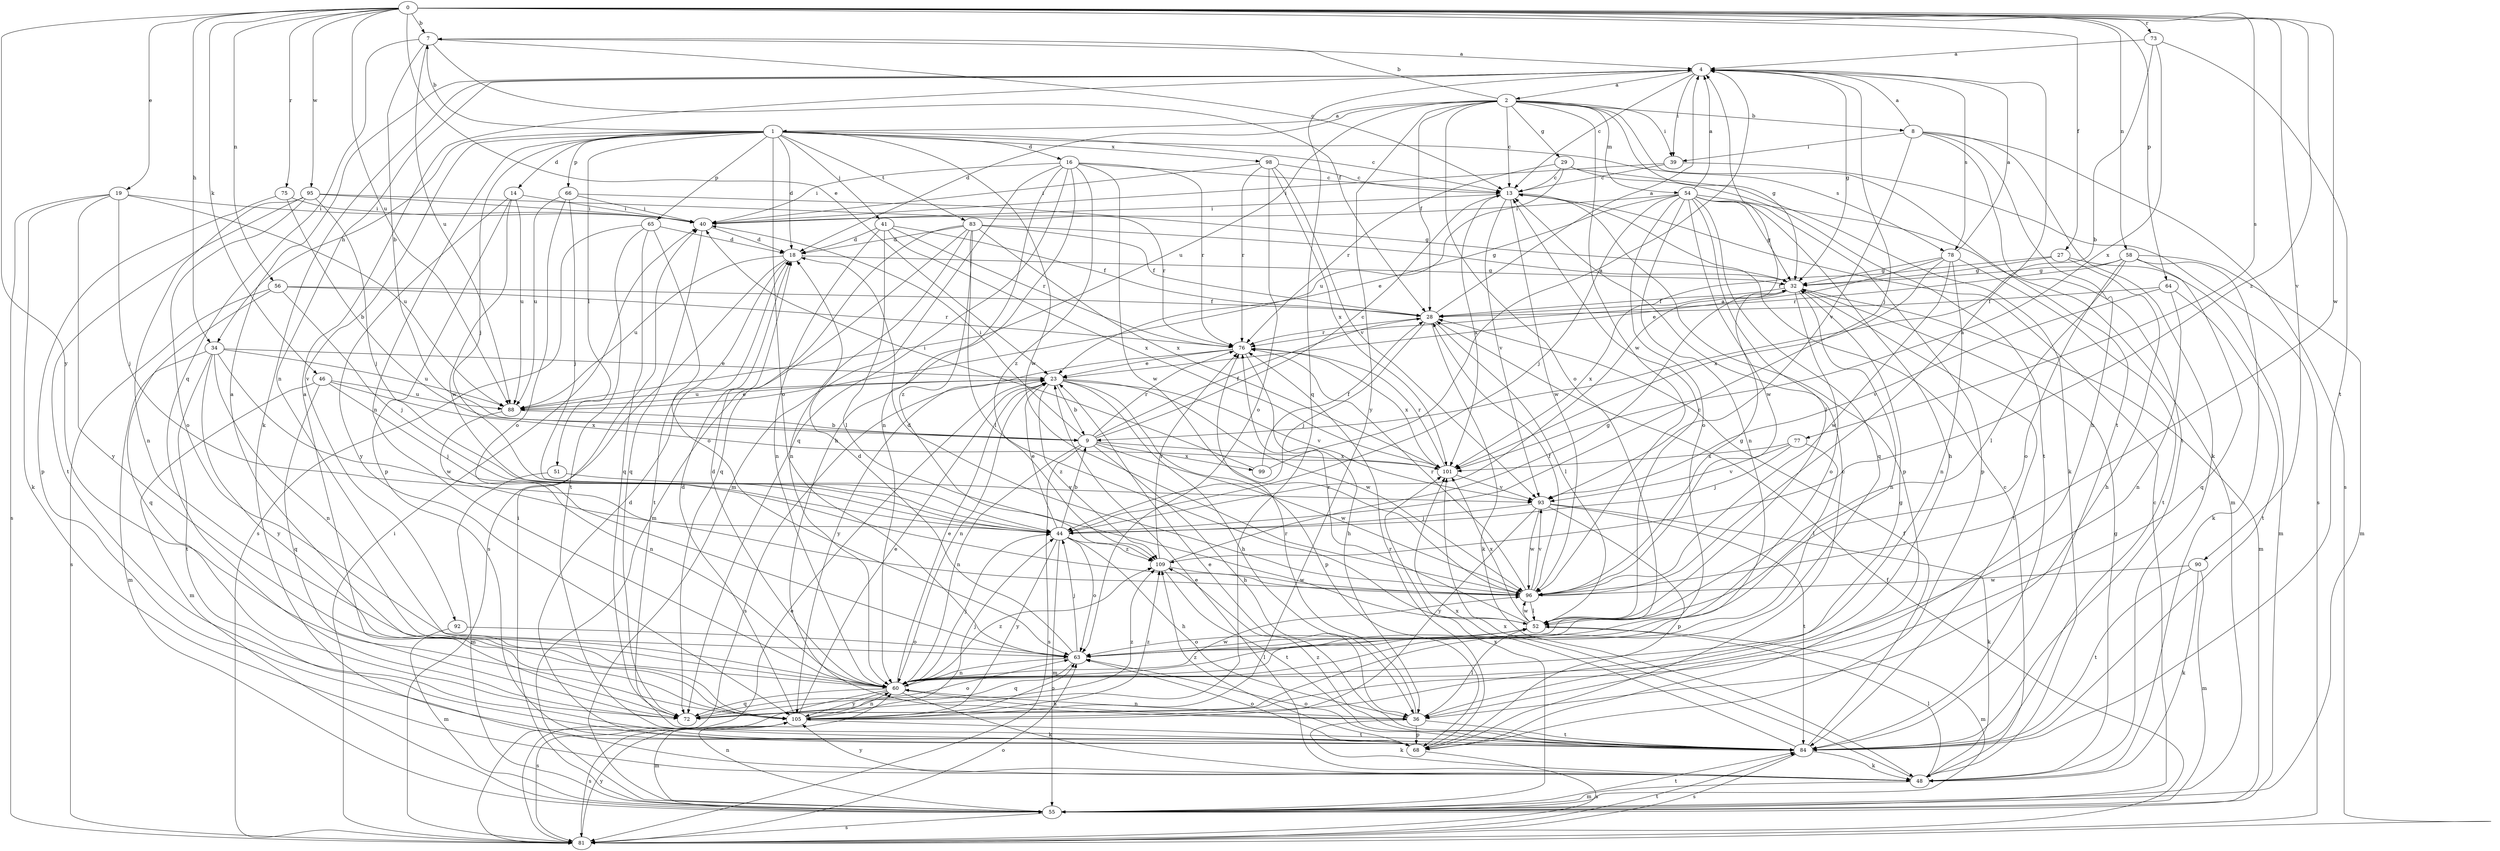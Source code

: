 strict digraph  {
0;
1;
2;
4;
7;
8;
9;
13;
14;
16;
18;
19;
23;
27;
28;
29;
32;
34;
36;
39;
40;
41;
44;
46;
48;
51;
52;
54;
55;
56;
58;
60;
63;
64;
65;
66;
68;
72;
73;
75;
76;
77;
78;
81;
83;
84;
88;
90;
92;
93;
95;
96;
98;
99;
101;
105;
109;
0 -> 7  [label=b];
0 -> 19  [label=e];
0 -> 23  [label=e];
0 -> 27  [label=f];
0 -> 34  [label=h];
0 -> 46  [label=k];
0 -> 56  [label=n];
0 -> 58  [label=n];
0 -> 64  [label=p];
0 -> 73  [label=r];
0 -> 75  [label=r];
0 -> 77  [label=s];
0 -> 88  [label=u];
0 -> 90  [label=v];
0 -> 95  [label=w];
0 -> 96  [label=w];
0 -> 105  [label=y];
0 -> 109  [label=z];
1 -> 7  [label=b];
1 -> 13  [label=c];
1 -> 14  [label=d];
1 -> 16  [label=d];
1 -> 18  [label=d];
1 -> 34  [label=h];
1 -> 41  [label=j];
1 -> 44  [label=j];
1 -> 51  [label=l];
1 -> 60  [label=n];
1 -> 63  [label=o];
1 -> 65  [label=p];
1 -> 66  [label=p];
1 -> 78  [label=s];
1 -> 83  [label=t];
1 -> 92  [label=v];
1 -> 96  [label=w];
1 -> 98  [label=x];
2 -> 1  [label=a];
2 -> 7  [label=b];
2 -> 8  [label=b];
2 -> 13  [label=c];
2 -> 18  [label=d];
2 -> 28  [label=f];
2 -> 29  [label=g];
2 -> 32  [label=g];
2 -> 39  [label=i];
2 -> 54  [label=m];
2 -> 63  [label=o];
2 -> 84  [label=t];
2 -> 88  [label=u];
2 -> 96  [label=w];
2 -> 105  [label=y];
4 -> 2  [label=a];
4 -> 13  [label=c];
4 -> 32  [label=g];
4 -> 39  [label=i];
4 -> 44  [label=j];
4 -> 48  [label=k];
4 -> 60  [label=n];
4 -> 72  [label=q];
4 -> 78  [label=s];
7 -> 4  [label=a];
7 -> 9  [label=b];
7 -> 13  [label=c];
7 -> 28  [label=f];
7 -> 72  [label=q];
7 -> 88  [label=u];
8 -> 4  [label=a];
8 -> 36  [label=h];
8 -> 39  [label=i];
8 -> 48  [label=k];
8 -> 81  [label=s];
8 -> 84  [label=t];
8 -> 93  [label=v];
9 -> 13  [label=c];
9 -> 28  [label=f];
9 -> 36  [label=h];
9 -> 40  [label=i];
9 -> 60  [label=n];
9 -> 76  [label=r];
9 -> 81  [label=s];
9 -> 96  [label=w];
9 -> 99  [label=x];
9 -> 101  [label=x];
13 -> 40  [label=i];
13 -> 68  [label=p];
13 -> 93  [label=v];
13 -> 96  [label=w];
13 -> 101  [label=x];
14 -> 40  [label=i];
14 -> 68  [label=p];
14 -> 88  [label=u];
14 -> 96  [label=w];
14 -> 105  [label=y];
16 -> 13  [label=c];
16 -> 36  [label=h];
16 -> 40  [label=i];
16 -> 55  [label=m];
16 -> 60  [label=n];
16 -> 72  [label=q];
16 -> 76  [label=r];
16 -> 96  [label=w];
16 -> 109  [label=z];
18 -> 32  [label=g];
18 -> 81  [label=s];
18 -> 84  [label=t];
18 -> 88  [label=u];
19 -> 40  [label=i];
19 -> 44  [label=j];
19 -> 48  [label=k];
19 -> 81  [label=s];
19 -> 88  [label=u];
19 -> 105  [label=y];
23 -> 9  [label=b];
23 -> 36  [label=h];
23 -> 60  [label=n];
23 -> 68  [label=p];
23 -> 81  [label=s];
23 -> 88  [label=u];
23 -> 93  [label=v];
23 -> 96  [label=w];
23 -> 109  [label=z];
27 -> 28  [label=f];
27 -> 32  [label=g];
27 -> 36  [label=h];
27 -> 55  [label=m];
28 -> 4  [label=a];
28 -> 44  [label=j];
28 -> 48  [label=k];
28 -> 52  [label=l];
28 -> 76  [label=r];
29 -> 13  [label=c];
29 -> 48  [label=k];
29 -> 76  [label=r];
29 -> 84  [label=t];
29 -> 88  [label=u];
32 -> 28  [label=f];
32 -> 55  [label=m];
32 -> 60  [label=n];
32 -> 63  [label=o];
32 -> 84  [label=t];
32 -> 101  [label=x];
34 -> 23  [label=e];
34 -> 55  [label=m];
34 -> 60  [label=n];
34 -> 84  [label=t];
34 -> 88  [label=u];
34 -> 96  [label=w];
34 -> 105  [label=y];
36 -> 48  [label=k];
36 -> 52  [label=l];
36 -> 60  [label=n];
36 -> 68  [label=p];
36 -> 76  [label=r];
36 -> 84  [label=t];
39 -> 13  [label=c];
39 -> 40  [label=i];
39 -> 81  [label=s];
40 -> 18  [label=d];
40 -> 72  [label=q];
41 -> 18  [label=d];
41 -> 28  [label=f];
41 -> 52  [label=l];
41 -> 60  [label=n];
41 -> 76  [label=r];
41 -> 101  [label=x];
44 -> 4  [label=a];
44 -> 9  [label=b];
44 -> 23  [label=e];
44 -> 36  [label=h];
44 -> 55  [label=m];
44 -> 63  [label=o];
44 -> 105  [label=y];
44 -> 109  [label=z];
46 -> 44  [label=j];
46 -> 55  [label=m];
46 -> 72  [label=q];
46 -> 88  [label=u];
46 -> 101  [label=x];
48 -> 13  [label=c];
48 -> 23  [label=e];
48 -> 32  [label=g];
48 -> 52  [label=l];
48 -> 55  [label=m];
48 -> 101  [label=x];
48 -> 105  [label=y];
51 -> 55  [label=m];
51 -> 93  [label=v];
52 -> 13  [label=c];
52 -> 55  [label=m];
52 -> 63  [label=o];
52 -> 76  [label=r];
52 -> 96  [label=w];
52 -> 101  [label=x];
54 -> 4  [label=a];
54 -> 23  [label=e];
54 -> 32  [label=g];
54 -> 36  [label=h];
54 -> 40  [label=i];
54 -> 44  [label=j];
54 -> 52  [label=l];
54 -> 55  [label=m];
54 -> 60  [label=n];
54 -> 63  [label=o];
54 -> 68  [label=p];
54 -> 72  [label=q];
54 -> 96  [label=w];
55 -> 13  [label=c];
55 -> 40  [label=i];
55 -> 60  [label=n];
55 -> 81  [label=s];
55 -> 84  [label=t];
55 -> 101  [label=x];
56 -> 28  [label=f];
56 -> 44  [label=j];
56 -> 72  [label=q];
56 -> 76  [label=r];
56 -> 81  [label=s];
58 -> 32  [label=g];
58 -> 48  [label=k];
58 -> 52  [label=l];
58 -> 55  [label=m];
58 -> 63  [label=o];
58 -> 72  [label=q];
58 -> 76  [label=r];
60 -> 18  [label=d];
60 -> 23  [label=e];
60 -> 36  [label=h];
60 -> 44  [label=j];
60 -> 48  [label=k];
60 -> 52  [label=l];
60 -> 72  [label=q];
60 -> 81  [label=s];
60 -> 96  [label=w];
60 -> 105  [label=y];
60 -> 109  [label=z];
63 -> 18  [label=d];
63 -> 44  [label=j];
63 -> 60  [label=n];
63 -> 72  [label=q];
64 -> 28  [label=f];
64 -> 60  [label=n];
64 -> 84  [label=t];
64 -> 93  [label=v];
65 -> 18  [label=d];
65 -> 63  [label=o];
65 -> 72  [label=q];
65 -> 81  [label=s];
65 -> 84  [label=t];
66 -> 32  [label=g];
66 -> 40  [label=i];
66 -> 44  [label=j];
66 -> 63  [label=o];
66 -> 88  [label=u];
68 -> 13  [label=c];
68 -> 18  [label=d];
68 -> 63  [label=o];
68 -> 76  [label=r];
68 -> 81  [label=s];
68 -> 109  [label=z];
72 -> 4  [label=a];
72 -> 63  [label=o];
72 -> 109  [label=z];
73 -> 4  [label=a];
73 -> 9  [label=b];
73 -> 84  [label=t];
73 -> 101  [label=x];
75 -> 9  [label=b];
75 -> 40  [label=i];
75 -> 68  [label=p];
76 -> 23  [label=e];
76 -> 36  [label=h];
76 -> 101  [label=x];
76 -> 105  [label=y];
77 -> 44  [label=j];
77 -> 52  [label=l];
77 -> 93  [label=v];
77 -> 101  [label=x];
78 -> 4  [label=a];
78 -> 23  [label=e];
78 -> 32  [label=g];
78 -> 60  [label=n];
78 -> 84  [label=t];
78 -> 96  [label=w];
78 -> 101  [label=x];
81 -> 23  [label=e];
81 -> 28  [label=f];
81 -> 40  [label=i];
81 -> 63  [label=o];
81 -> 84  [label=t];
81 -> 105  [label=y];
83 -> 18  [label=d];
83 -> 28  [label=f];
83 -> 32  [label=g];
83 -> 52  [label=l];
83 -> 55  [label=m];
83 -> 60  [label=n];
83 -> 72  [label=q];
83 -> 101  [label=x];
83 -> 109  [label=z];
84 -> 23  [label=e];
84 -> 28  [label=f];
84 -> 48  [label=k];
84 -> 63  [label=o];
84 -> 81  [label=s];
84 -> 101  [label=x];
84 -> 109  [label=z];
88 -> 9  [label=b];
88 -> 23  [label=e];
88 -> 60  [label=n];
90 -> 48  [label=k];
90 -> 55  [label=m];
90 -> 84  [label=t];
90 -> 96  [label=w];
92 -> 55  [label=m];
92 -> 63  [label=o];
93 -> 44  [label=j];
93 -> 48  [label=k];
93 -> 68  [label=p];
93 -> 84  [label=t];
93 -> 96  [label=w];
93 -> 105  [label=y];
95 -> 40  [label=i];
95 -> 44  [label=j];
95 -> 60  [label=n];
95 -> 63  [label=o];
95 -> 76  [label=r];
95 -> 84  [label=t];
96 -> 4  [label=a];
96 -> 18  [label=d];
96 -> 28  [label=f];
96 -> 32  [label=g];
96 -> 52  [label=l];
96 -> 76  [label=r];
96 -> 93  [label=v];
98 -> 13  [label=c];
98 -> 40  [label=i];
98 -> 63  [label=o];
98 -> 76  [label=r];
98 -> 93  [label=v];
98 -> 101  [label=x];
99 -> 4  [label=a];
99 -> 28  [label=f];
99 -> 40  [label=i];
101 -> 76  [label=r];
101 -> 93  [label=v];
105 -> 4  [label=a];
105 -> 18  [label=d];
105 -> 23  [label=e];
105 -> 32  [label=g];
105 -> 44  [label=j];
105 -> 55  [label=m];
105 -> 60  [label=n];
105 -> 63  [label=o];
105 -> 81  [label=s];
105 -> 84  [label=t];
105 -> 109  [label=z];
109 -> 32  [label=g];
109 -> 76  [label=r];
109 -> 84  [label=t];
109 -> 96  [label=w];
}
